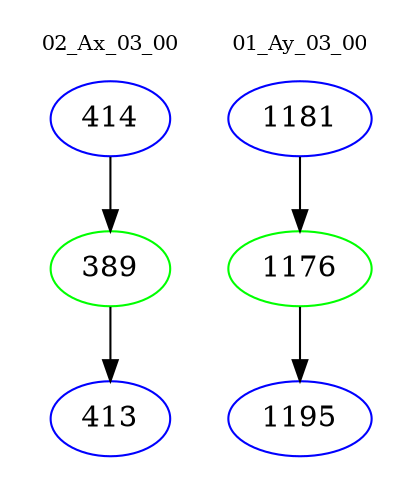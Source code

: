 digraph{
subgraph cluster_0 {
color = white
label = "02_Ax_03_00";
fontsize=10;
T0_414 [label="414", color="blue"]
T0_414 -> T0_389 [color="black"]
T0_389 [label="389", color="green"]
T0_389 -> T0_413 [color="black"]
T0_413 [label="413", color="blue"]
}
subgraph cluster_1 {
color = white
label = "01_Ay_03_00";
fontsize=10;
T1_1181 [label="1181", color="blue"]
T1_1181 -> T1_1176 [color="black"]
T1_1176 [label="1176", color="green"]
T1_1176 -> T1_1195 [color="black"]
T1_1195 [label="1195", color="blue"]
}
}
